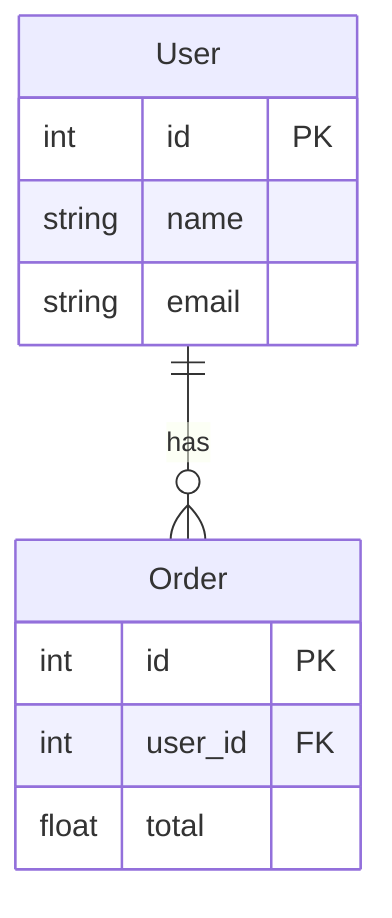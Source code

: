 erDiagram
    User {
        int id PK
        string name
        string email
    }

    Order {
        int id PK
        int user_id FK
        float total
    }

    User ||--o{ Order : has